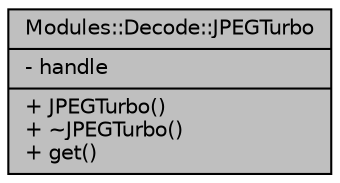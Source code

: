 digraph "Modules::Decode::JPEGTurbo"
{
 // INTERACTIVE_SVG=YES
  edge [fontname="Helvetica",fontsize="10",labelfontname="Helvetica",labelfontsize="10"];
  node [fontname="Helvetica",fontsize="10",shape=record];
  Node1 [label="{Modules::Decode::JPEGTurbo\n|- handle\l|+ JPEGTurbo()\l+ ~JPEGTurbo()\l+ get()\l}",height=0.2,width=0.4,color="black", fillcolor="grey75", style="filled", fontcolor="black"];
}

